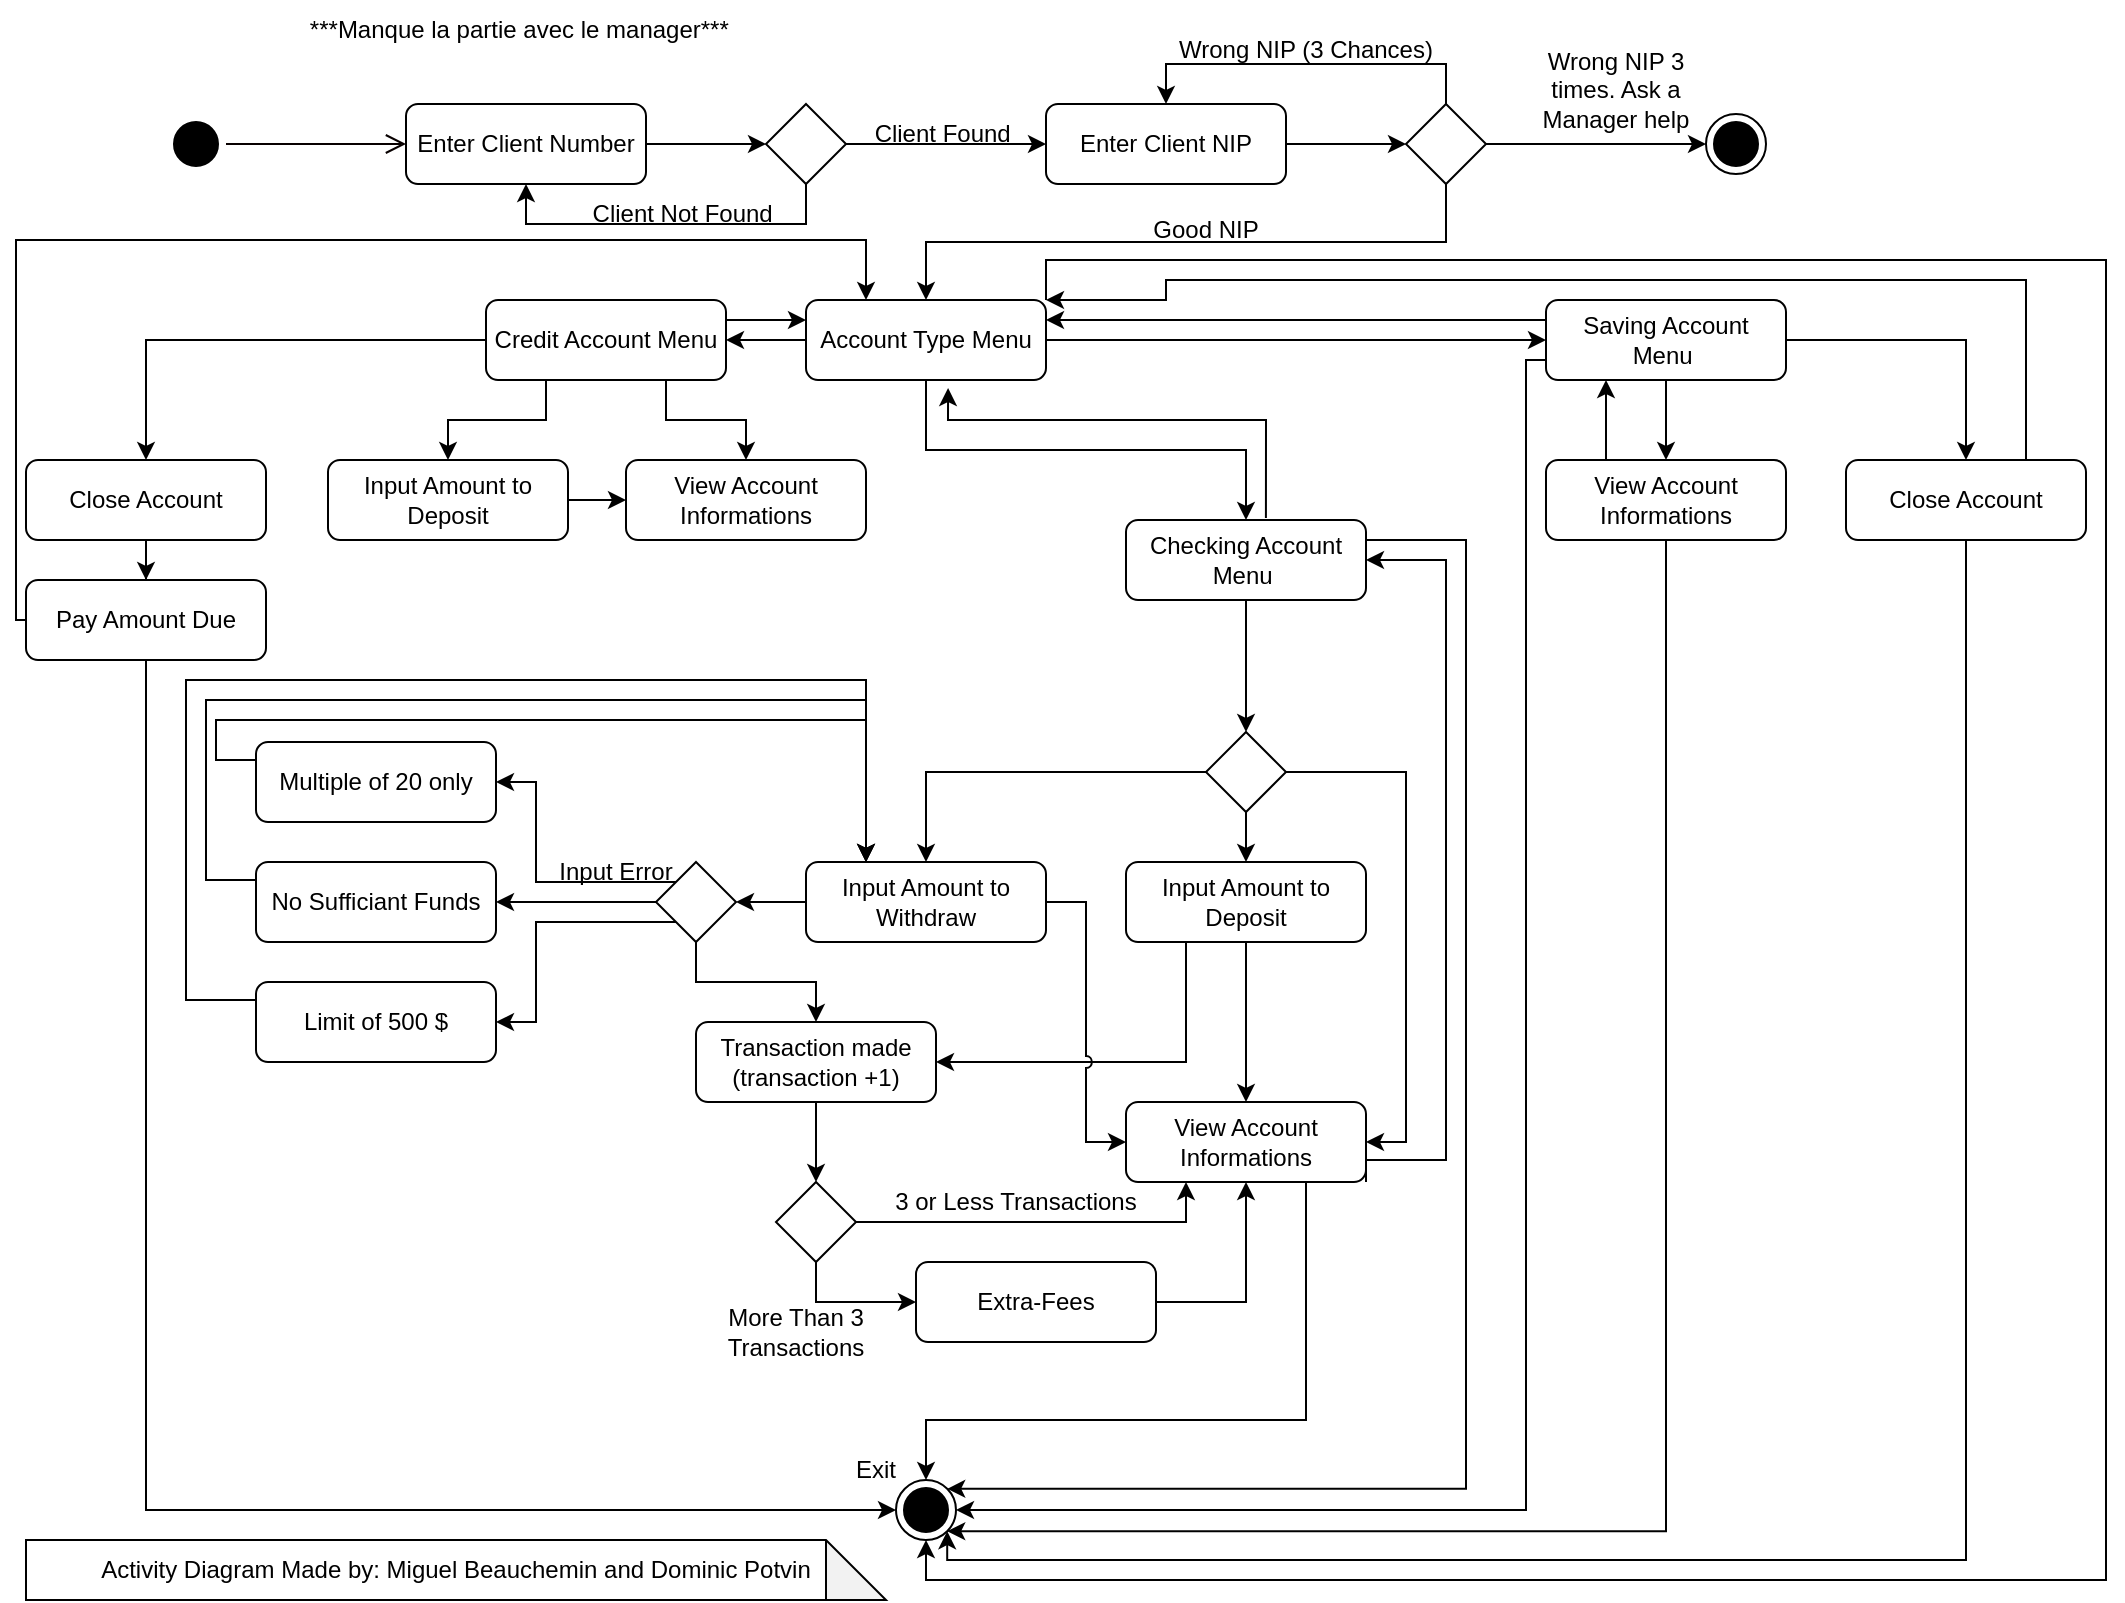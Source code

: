 <mxfile version="21.0.6" type="device"><diagram name="Page-1" id="ERuBKLwaTRgTGA5V0Odh"><mxGraphModel dx="1687" dy="832" grid="1" gridSize="10" guides="1" tooltips="1" connect="1" arrows="1" fold="1" page="1" pageScale="1" pageWidth="850" pageHeight="1100" math="0" shadow="0"><root><mxCell id="0"/><mxCell id="1" parent="0"/><mxCell id="Uml2ml61CheIWByEltd4-1" value="" style="ellipse;html=1;shape=endState;fillColor=#000000;strokeColor=#000000;" vertex="1" parent="1"><mxGeometry x="860" y="87" width="30" height="30" as="geometry"/></mxCell><mxCell id="Uml2ml61CheIWByEltd4-2" value="" style="ellipse;html=1;shape=startState;fillColor=#000000;strokeColor=#000000;" vertex="1" parent="1"><mxGeometry x="90" y="87" width="30" height="30" as="geometry"/></mxCell><mxCell id="Uml2ml61CheIWByEltd4-3" value="" style="edgeStyle=orthogonalEdgeStyle;html=1;verticalAlign=bottom;endArrow=open;endSize=8;strokeColor=#080000;rounded=0;entryX=0;entryY=0.5;entryDx=0;entryDy=0;" edge="1" source="Uml2ml61CheIWByEltd4-2" parent="1" target="Uml2ml61CheIWByEltd4-4"><mxGeometry relative="1" as="geometry"><mxPoint x="150" y="97" as="targetPoint"/></mxGeometry></mxCell><mxCell id="Uml2ml61CheIWByEltd4-7" style="edgeStyle=orthogonalEdgeStyle;rounded=0;orthogonalLoop=1;jettySize=auto;html=1;exitX=1;exitY=0.5;exitDx=0;exitDy=0;entryX=0;entryY=0.5;entryDx=0;entryDy=0;" edge="1" parent="1" source="Uml2ml61CheIWByEltd4-4" target="Uml2ml61CheIWByEltd4-6"><mxGeometry relative="1" as="geometry"/></mxCell><mxCell id="Uml2ml61CheIWByEltd4-4" value="Enter Client Number" style="rounded=1;whiteSpace=wrap;html=1;" vertex="1" parent="1"><mxGeometry x="210" y="82" width="120" height="40" as="geometry"/></mxCell><mxCell id="Uml2ml61CheIWByEltd4-15" value="" style="edgeStyle=orthogonalEdgeStyle;rounded=0;orthogonalLoop=1;jettySize=auto;html=1;" edge="1" parent="1" source="Uml2ml61CheIWByEltd4-5"><mxGeometry relative="1" as="geometry"><mxPoint x="710" y="102" as="targetPoint"/></mxGeometry></mxCell><mxCell id="Uml2ml61CheIWByEltd4-5" value="Enter Client NIP" style="rounded=1;whiteSpace=wrap;html=1;" vertex="1" parent="1"><mxGeometry x="530" y="82" width="120" height="40" as="geometry"/></mxCell><mxCell id="Uml2ml61CheIWByEltd4-8" style="edgeStyle=orthogonalEdgeStyle;rounded=0;orthogonalLoop=1;jettySize=auto;html=1;exitX=1;exitY=0.5;exitDx=0;exitDy=0;" edge="1" parent="1" source="Uml2ml61CheIWByEltd4-6" target="Uml2ml61CheIWByEltd4-5"><mxGeometry relative="1" as="geometry"/></mxCell><mxCell id="Uml2ml61CheIWByEltd4-9" style="edgeStyle=orthogonalEdgeStyle;rounded=0;orthogonalLoop=1;jettySize=auto;html=1;exitX=0.5;exitY=1;exitDx=0;exitDy=0;entryX=0.5;entryY=1;entryDx=0;entryDy=0;" edge="1" parent="1" source="Uml2ml61CheIWByEltd4-6" target="Uml2ml61CheIWByEltd4-4"><mxGeometry relative="1" as="geometry"><mxPoint x="270" y="132" as="targetPoint"/><Array as="points"><mxPoint x="410" y="142"/><mxPoint x="270" y="142"/></Array></mxGeometry></mxCell><mxCell id="Uml2ml61CheIWByEltd4-6" value="" style="rhombus;whiteSpace=wrap;html=1;" vertex="1" parent="1"><mxGeometry x="390" y="82" width="40" height="40" as="geometry"/></mxCell><mxCell id="Uml2ml61CheIWByEltd4-10" value="Client Not Found&amp;nbsp;" style="text;html=1;strokeColor=none;fillColor=none;align=center;verticalAlign=middle;whiteSpace=wrap;rounded=0;" vertex="1" parent="1"><mxGeometry x="300" y="122" width="100" height="30" as="geometry"/></mxCell><mxCell id="Uml2ml61CheIWByEltd4-12" value="Client Found&amp;nbsp;" style="text;html=1;strokeColor=none;fillColor=none;align=center;verticalAlign=middle;whiteSpace=wrap;rounded=0;" vertex="1" parent="1"><mxGeometry x="430" y="82" width="100" height="30" as="geometry"/></mxCell><mxCell id="Uml2ml61CheIWByEltd4-14" style="edgeStyle=orthogonalEdgeStyle;rounded=0;orthogonalLoop=1;jettySize=auto;html=1;entryX=0.5;entryY=0;entryDx=0;entryDy=0;exitX=0.5;exitY=0;exitDx=0;exitDy=0;" edge="1" parent="1" target="Uml2ml61CheIWByEltd4-5"><mxGeometry relative="1" as="geometry"><mxPoint x="730" y="82" as="sourcePoint"/><Array as="points"><mxPoint x="730" y="62"/><mxPoint x="590" y="62"/></Array></mxGeometry></mxCell><mxCell id="Uml2ml61CheIWByEltd4-18" value="" style="edgeStyle=orthogonalEdgeStyle;rounded=0;orthogonalLoop=1;jettySize=auto;html=1;" edge="1" parent="1" source="Uml2ml61CheIWByEltd4-13" target="Uml2ml61CheIWByEltd4-1"><mxGeometry relative="1" as="geometry"/></mxCell><mxCell id="Uml2ml61CheIWByEltd4-42" style="edgeStyle=orthogonalEdgeStyle;rounded=0;orthogonalLoop=1;jettySize=auto;html=1;exitX=0.5;exitY=1;exitDx=0;exitDy=0;entryX=0.5;entryY=0;entryDx=0;entryDy=0;" edge="1" parent="1" source="Uml2ml61CheIWByEltd4-13" target="Uml2ml61CheIWByEltd4-38"><mxGeometry relative="1" as="geometry"/></mxCell><mxCell id="Uml2ml61CheIWByEltd4-13" value="" style="rhombus;whiteSpace=wrap;html=1;" vertex="1" parent="1"><mxGeometry x="710" y="82" width="40" height="40" as="geometry"/></mxCell><mxCell id="Uml2ml61CheIWByEltd4-16" value="Wrong NIP (3 Chances)" style="text;html=1;strokeColor=none;fillColor=none;align=center;verticalAlign=middle;whiteSpace=wrap;rounded=0;" vertex="1" parent="1"><mxGeometry x="590" y="40" width="140" height="30" as="geometry"/></mxCell><mxCell id="Uml2ml61CheIWByEltd4-19" value="" style="ellipse;html=1;shape=endState;fillColor=#000000;strokeColor=#000000;" vertex="1" parent="1"><mxGeometry x="455" y="770" width="30" height="30" as="geometry"/></mxCell><mxCell id="Uml2ml61CheIWByEltd4-20" value="Wrong NIP 3 times. Ask a Manager help" style="text;html=1;strokeColor=none;fillColor=none;align=center;verticalAlign=middle;whiteSpace=wrap;rounded=0;" vertex="1" parent="1"><mxGeometry x="770" y="60" width="90" height="30" as="geometry"/></mxCell><mxCell id="Uml2ml61CheIWByEltd4-110" style="edgeStyle=orthogonalEdgeStyle;rounded=0;orthogonalLoop=1;jettySize=auto;html=1;exitX=0.25;exitY=0;exitDx=0;exitDy=0;entryX=0.25;entryY=1;entryDx=0;entryDy=0;" edge="1" parent="1" source="Uml2ml61CheIWByEltd4-27" target="Uml2ml61CheIWByEltd4-29"><mxGeometry relative="1" as="geometry"/></mxCell><mxCell id="Uml2ml61CheIWByEltd4-116" style="edgeStyle=orthogonalEdgeStyle;rounded=0;orthogonalLoop=1;jettySize=auto;html=1;exitX=0.5;exitY=1;exitDx=0;exitDy=0;entryX=1;entryY=1;entryDx=0;entryDy=0;" edge="1" parent="1" source="Uml2ml61CheIWByEltd4-27" target="Uml2ml61CheIWByEltd4-19"><mxGeometry relative="1" as="geometry"><Array as="points"><mxPoint x="840" y="796"/></Array></mxGeometry></mxCell><mxCell id="Uml2ml61CheIWByEltd4-27" value="View Account Informations" style="rounded=1;whiteSpace=wrap;html=1;" vertex="1" parent="1"><mxGeometry x="780" y="260" width="120" height="40" as="geometry"/></mxCell><mxCell id="Uml2ml61CheIWByEltd4-30" value="" style="edgeStyle=orthogonalEdgeStyle;rounded=0;orthogonalLoop=1;jettySize=auto;html=1;entryX=0.5;entryY=0;entryDx=0;entryDy=0;" edge="1" parent="1" source="Uml2ml61CheIWByEltd4-29" target="Uml2ml61CheIWByEltd4-27"><mxGeometry relative="1" as="geometry"><mxPoint x="840" y="275" as="targetPoint"/></mxGeometry></mxCell><mxCell id="Uml2ml61CheIWByEltd4-97" style="edgeStyle=orthogonalEdgeStyle;rounded=0;orthogonalLoop=1;jettySize=auto;html=1;exitX=1;exitY=0.5;exitDx=0;exitDy=0;" edge="1" parent="1" source="Uml2ml61CheIWByEltd4-29" target="Uml2ml61CheIWByEltd4-93"><mxGeometry relative="1" as="geometry"/></mxCell><mxCell id="Uml2ml61CheIWByEltd4-111" style="edgeStyle=orthogonalEdgeStyle;rounded=0;orthogonalLoop=1;jettySize=auto;html=1;exitX=0;exitY=0.25;exitDx=0;exitDy=0;entryX=1;entryY=0.25;entryDx=0;entryDy=0;" edge="1" parent="1" source="Uml2ml61CheIWByEltd4-29" target="Uml2ml61CheIWByEltd4-38"><mxGeometry relative="1" as="geometry"/></mxCell><mxCell id="Uml2ml61CheIWByEltd4-115" style="edgeStyle=orthogonalEdgeStyle;rounded=0;orthogonalLoop=1;jettySize=auto;html=1;exitX=0;exitY=0.75;exitDx=0;exitDy=0;entryX=1;entryY=0.5;entryDx=0;entryDy=0;" edge="1" parent="1" source="Uml2ml61CheIWByEltd4-29" target="Uml2ml61CheIWByEltd4-19"><mxGeometry relative="1" as="geometry"><Array as="points"><mxPoint x="770" y="210"/><mxPoint x="770" y="785"/></Array></mxGeometry></mxCell><mxCell id="Uml2ml61CheIWByEltd4-29" value="Saving Account Menu&amp;nbsp;" style="rounded=1;whiteSpace=wrap;html=1;" vertex="1" parent="1"><mxGeometry x="780" y="180" width="120" height="40" as="geometry"/></mxCell><mxCell id="Uml2ml61CheIWByEltd4-48" style="edgeStyle=orthogonalEdgeStyle;rounded=0;orthogonalLoop=1;jettySize=auto;html=1;exitX=0;exitY=0.5;exitDx=0;exitDy=0;entryX=1;entryY=0.5;entryDx=0;entryDy=0;" edge="1" parent="1" source="Uml2ml61CheIWByEltd4-38" target="Uml2ml61CheIWByEltd4-41"><mxGeometry relative="1" as="geometry"><Array as="points"/></mxGeometry></mxCell><mxCell id="Uml2ml61CheIWByEltd4-94" style="edgeStyle=orthogonalEdgeStyle;rounded=0;orthogonalLoop=1;jettySize=auto;html=1;exitX=0.5;exitY=1;exitDx=0;exitDy=0;" edge="1" parent="1" source="Uml2ml61CheIWByEltd4-38" target="Uml2ml61CheIWByEltd4-62"><mxGeometry relative="1" as="geometry"/></mxCell><mxCell id="Uml2ml61CheIWByEltd4-98" style="edgeStyle=orthogonalEdgeStyle;rounded=0;orthogonalLoop=1;jettySize=auto;html=1;exitX=1;exitY=0.5;exitDx=0;exitDy=0;entryX=0;entryY=0.5;entryDx=0;entryDy=0;" edge="1" parent="1" source="Uml2ml61CheIWByEltd4-38" target="Uml2ml61CheIWByEltd4-29"><mxGeometry relative="1" as="geometry"/></mxCell><mxCell id="Uml2ml61CheIWByEltd4-107" style="edgeStyle=orthogonalEdgeStyle;rounded=0;orthogonalLoop=1;jettySize=auto;html=1;exitX=1;exitY=0;exitDx=0;exitDy=0;entryX=0.5;entryY=1;entryDx=0;entryDy=0;" edge="1" parent="1" source="Uml2ml61CheIWByEltd4-38" target="Uml2ml61CheIWByEltd4-19"><mxGeometry relative="1" as="geometry"><Array as="points"><mxPoint x="530" y="160"/><mxPoint x="1060" y="160"/><mxPoint x="1060" y="820"/><mxPoint x="470" y="820"/></Array></mxGeometry></mxCell><mxCell id="Uml2ml61CheIWByEltd4-38" value="Account Type Menu" style="rounded=1;whiteSpace=wrap;html=1;" vertex="1" parent="1"><mxGeometry x="410" y="180" width="120" height="40" as="geometry"/></mxCell><mxCell id="Uml2ml61CheIWByEltd4-47" style="edgeStyle=orthogonalEdgeStyle;rounded=0;orthogonalLoop=1;jettySize=auto;html=1;exitX=1;exitY=0.5;exitDx=0;exitDy=0;entryX=0;entryY=0.5;entryDx=0;entryDy=0;" edge="1" parent="1" source="Uml2ml61CheIWByEltd4-39" target="Uml2ml61CheIWByEltd4-40"><mxGeometry relative="1" as="geometry"/></mxCell><mxCell id="Uml2ml61CheIWByEltd4-39" value="Input Amount to Deposit" style="rounded=1;whiteSpace=wrap;html=1;" vertex="1" parent="1"><mxGeometry x="171" y="260" width="120" height="40" as="geometry"/></mxCell><mxCell id="Uml2ml61CheIWByEltd4-40" value="View Account Informations" style="rounded=1;whiteSpace=wrap;html=1;" vertex="1" parent="1"><mxGeometry x="320" y="260" width="120" height="40" as="geometry"/></mxCell><mxCell id="Uml2ml61CheIWByEltd4-45" style="edgeStyle=orthogonalEdgeStyle;rounded=0;orthogonalLoop=1;jettySize=auto;html=1;exitX=0.25;exitY=1;exitDx=0;exitDy=0;" edge="1" parent="1" source="Uml2ml61CheIWByEltd4-41" target="Uml2ml61CheIWByEltd4-39"><mxGeometry relative="1" as="geometry"/></mxCell><mxCell id="Uml2ml61CheIWByEltd4-46" style="edgeStyle=orthogonalEdgeStyle;rounded=0;orthogonalLoop=1;jettySize=auto;html=1;exitX=0.75;exitY=1;exitDx=0;exitDy=0;" edge="1" parent="1" source="Uml2ml61CheIWByEltd4-41" target="Uml2ml61CheIWByEltd4-40"><mxGeometry relative="1" as="geometry"/></mxCell><mxCell id="Uml2ml61CheIWByEltd4-99" style="edgeStyle=orthogonalEdgeStyle;rounded=0;orthogonalLoop=1;jettySize=auto;html=1;exitX=0;exitY=0.5;exitDx=0;exitDy=0;" edge="1" parent="1" source="Uml2ml61CheIWByEltd4-41" target="Uml2ml61CheIWByEltd4-92"><mxGeometry relative="1" as="geometry"/></mxCell><mxCell id="Uml2ml61CheIWByEltd4-112" style="edgeStyle=orthogonalEdgeStyle;rounded=0;orthogonalLoop=1;jettySize=auto;html=1;exitX=1;exitY=0.25;exitDx=0;exitDy=0;entryX=0;entryY=0.25;entryDx=0;entryDy=0;" edge="1" parent="1" source="Uml2ml61CheIWByEltd4-41" target="Uml2ml61CheIWByEltd4-38"><mxGeometry relative="1" as="geometry"/></mxCell><mxCell id="Uml2ml61CheIWByEltd4-41" value="Credit Account Menu" style="rounded=1;whiteSpace=wrap;html=1;" vertex="1" parent="1"><mxGeometry x="250" y="180" width="120" height="40" as="geometry"/></mxCell><mxCell id="Uml2ml61CheIWByEltd4-43" value="Good NIP" style="text;html=1;strokeColor=none;fillColor=none;align=center;verticalAlign=middle;whiteSpace=wrap;rounded=0;" vertex="1" parent="1"><mxGeometry x="540" y="130" width="140" height="30" as="geometry"/></mxCell><mxCell id="Uml2ml61CheIWByEltd4-51" value="" style="edgeStyle=orthogonalEdgeStyle;rounded=0;orthogonalLoop=1;jettySize=auto;html=1;" edge="1" parent="1" source="Uml2ml61CheIWByEltd4-54" target="Uml2ml61CheIWByEltd4-56"><mxGeometry relative="1" as="geometry"/></mxCell><mxCell id="Uml2ml61CheIWByEltd4-52" style="edgeStyle=orthogonalEdgeStyle;rounded=0;orthogonalLoop=1;jettySize=auto;html=1;exitX=0;exitY=0.5;exitDx=0;exitDy=0;" edge="1" parent="1" source="Uml2ml61CheIWByEltd4-54" target="Uml2ml61CheIWByEltd4-58"><mxGeometry relative="1" as="geometry"/></mxCell><mxCell id="Uml2ml61CheIWByEltd4-53" style="edgeStyle=orthogonalEdgeStyle;rounded=0;orthogonalLoop=1;jettySize=auto;html=1;exitX=1;exitY=0.5;exitDx=0;exitDy=0;entryX=1;entryY=0.5;entryDx=0;entryDy=0;" edge="1" parent="1" source="Uml2ml61CheIWByEltd4-54" target="Uml2ml61CheIWByEltd4-60"><mxGeometry relative="1" as="geometry"/></mxCell><mxCell id="Uml2ml61CheIWByEltd4-54" value="" style="rhombus;whiteSpace=wrap;html=1;" vertex="1" parent="1"><mxGeometry x="610" y="396" width="40" height="40" as="geometry"/></mxCell><mxCell id="Uml2ml61CheIWByEltd4-55" value="" style="edgeStyle=orthogonalEdgeStyle;rounded=0;orthogonalLoop=1;jettySize=auto;html=1;" edge="1" parent="1" source="Uml2ml61CheIWByEltd4-56" target="Uml2ml61CheIWByEltd4-60"><mxGeometry relative="1" as="geometry"/></mxCell><mxCell id="Uml2ml61CheIWByEltd4-91" style="edgeStyle=orthogonalEdgeStyle;rounded=0;orthogonalLoop=1;jettySize=auto;html=1;exitX=0.25;exitY=1;exitDx=0;exitDy=0;entryX=1;entryY=0.5;entryDx=0;entryDy=0;jumpStyle=arc;" edge="1" parent="1" source="Uml2ml61CheIWByEltd4-56" target="Uml2ml61CheIWByEltd4-78"><mxGeometry relative="1" as="geometry"><Array as="points"><mxPoint x="600" y="561"/></Array></mxGeometry></mxCell><mxCell id="Uml2ml61CheIWByEltd4-56" value="Input Amount to Deposit" style="rounded=1;whiteSpace=wrap;html=1;" vertex="1" parent="1"><mxGeometry x="570" y="461" width="120" height="40" as="geometry"/></mxCell><mxCell id="Uml2ml61CheIWByEltd4-57" style="edgeStyle=orthogonalEdgeStyle;rounded=0;orthogonalLoop=1;jettySize=auto;html=1;exitX=1;exitY=0.5;exitDx=0;exitDy=0;entryX=0;entryY=0.5;entryDx=0;entryDy=0;jumpStyle=arc;" edge="1" parent="1" source="Uml2ml61CheIWByEltd4-58" target="Uml2ml61CheIWByEltd4-60"><mxGeometry relative="1" as="geometry"/></mxCell><mxCell id="Uml2ml61CheIWByEltd4-64" value="" style="edgeStyle=orthogonalEdgeStyle;rounded=0;orthogonalLoop=1;jettySize=auto;html=1;" edge="1" parent="1" source="Uml2ml61CheIWByEltd4-58" target="Uml2ml61CheIWByEltd4-63"><mxGeometry relative="1" as="geometry"/></mxCell><mxCell id="Uml2ml61CheIWByEltd4-58" value="Input Amount to Withdraw" style="rounded=1;whiteSpace=wrap;html=1;" vertex="1" parent="1"><mxGeometry x="410" y="461" width="120" height="40" as="geometry"/></mxCell><mxCell id="Uml2ml61CheIWByEltd4-59" style="edgeStyle=orthogonalEdgeStyle;rounded=0;orthogonalLoop=1;jettySize=auto;html=1;exitX=1;exitY=1;exitDx=0;exitDy=0;entryX=1;entryY=0.5;entryDx=0;entryDy=0;" edge="1" parent="1" source="Uml2ml61CheIWByEltd4-60" target="Uml2ml61CheIWByEltd4-62"><mxGeometry relative="1" as="geometry"><Array as="points"><mxPoint x="730" y="610"/><mxPoint x="730" y="310"/></Array></mxGeometry></mxCell><mxCell id="Uml2ml61CheIWByEltd4-103" style="edgeStyle=orthogonalEdgeStyle;rounded=0;orthogonalLoop=1;jettySize=auto;html=1;exitX=0.75;exitY=1;exitDx=0;exitDy=0;" edge="1" parent="1" source="Uml2ml61CheIWByEltd4-60" target="Uml2ml61CheIWByEltd4-19"><mxGeometry relative="1" as="geometry"><Array as="points"><mxPoint x="660" y="740"/><mxPoint x="470" y="740"/></Array></mxGeometry></mxCell><mxCell id="Uml2ml61CheIWByEltd4-60" value="View Account Informations" style="rounded=1;whiteSpace=wrap;html=1;" vertex="1" parent="1"><mxGeometry x="570" y="581" width="120" height="40" as="geometry"/></mxCell><mxCell id="Uml2ml61CheIWByEltd4-61" value="" style="edgeStyle=orthogonalEdgeStyle;rounded=0;orthogonalLoop=1;jettySize=auto;html=1;" edge="1" parent="1" source="Uml2ml61CheIWByEltd4-62" target="Uml2ml61CheIWByEltd4-54"><mxGeometry relative="1" as="geometry"/></mxCell><mxCell id="Uml2ml61CheIWByEltd4-105" style="edgeStyle=orthogonalEdgeStyle;rounded=0;orthogonalLoop=1;jettySize=auto;html=1;exitX=1;exitY=0.25;exitDx=0;exitDy=0;entryX=1;entryY=0;entryDx=0;entryDy=0;" edge="1" parent="1" source="Uml2ml61CheIWByEltd4-62" target="Uml2ml61CheIWByEltd4-19"><mxGeometry relative="1" as="geometry"><Array as="points"><mxPoint x="740" y="300"/><mxPoint x="740" y="774"/></Array></mxGeometry></mxCell><mxCell id="Uml2ml61CheIWByEltd4-114" style="edgeStyle=orthogonalEdgeStyle;rounded=0;orthogonalLoop=1;jettySize=auto;html=1;exitX=0.583;exitY=-0.025;exitDx=0;exitDy=0;entryX=0.592;entryY=1.1;entryDx=0;entryDy=0;entryPerimeter=0;exitPerimeter=0;" edge="1" parent="1" source="Uml2ml61CheIWByEltd4-62" target="Uml2ml61CheIWByEltd4-38"><mxGeometry relative="1" as="geometry"><Array as="points"><mxPoint x="640" y="240"/><mxPoint x="481" y="240"/></Array></mxGeometry></mxCell><mxCell id="Uml2ml61CheIWByEltd4-62" value="Checking Account Menu&amp;nbsp;" style="rounded=1;whiteSpace=wrap;html=1;" vertex="1" parent="1"><mxGeometry x="570" y="290" width="120" height="40" as="geometry"/></mxCell><mxCell id="Uml2ml61CheIWByEltd4-68" value="" style="edgeStyle=orthogonalEdgeStyle;rounded=0;orthogonalLoop=1;jettySize=auto;html=1;" edge="1" parent="1" source="Uml2ml61CheIWByEltd4-63" target="Uml2ml61CheIWByEltd4-66"><mxGeometry relative="1" as="geometry"/></mxCell><mxCell id="Uml2ml61CheIWByEltd4-69" style="edgeStyle=orthogonalEdgeStyle;rounded=0;orthogonalLoop=1;jettySize=auto;html=1;exitX=0;exitY=0;exitDx=0;exitDy=0;entryX=1;entryY=0.5;entryDx=0;entryDy=0;" edge="1" parent="1" source="Uml2ml61CheIWByEltd4-63" target="Uml2ml61CheIWByEltd4-65"><mxGeometry relative="1" as="geometry"><Array as="points"><mxPoint x="275" y="471"/><mxPoint x="275" y="421"/></Array></mxGeometry></mxCell><mxCell id="Uml2ml61CheIWByEltd4-70" style="edgeStyle=orthogonalEdgeStyle;rounded=0;orthogonalLoop=1;jettySize=auto;html=1;exitX=0;exitY=1;exitDx=0;exitDy=0;entryX=1;entryY=0.5;entryDx=0;entryDy=0;" edge="1" parent="1" source="Uml2ml61CheIWByEltd4-63" target="Uml2ml61CheIWByEltd4-67"><mxGeometry relative="1" as="geometry"><Array as="points"><mxPoint x="275" y="491"/><mxPoint x="275" y="541"/></Array></mxGeometry></mxCell><mxCell id="Uml2ml61CheIWByEltd4-79" style="edgeStyle=orthogonalEdgeStyle;rounded=0;orthogonalLoop=1;jettySize=auto;html=1;exitX=0.5;exitY=1;exitDx=0;exitDy=0;" edge="1" parent="1" source="Uml2ml61CheIWByEltd4-63" target="Uml2ml61CheIWByEltd4-78"><mxGeometry relative="1" as="geometry"/></mxCell><mxCell id="Uml2ml61CheIWByEltd4-63" value="" style="rhombus;whiteSpace=wrap;html=1;" vertex="1" parent="1"><mxGeometry x="335" y="461" width="40" height="40" as="geometry"/></mxCell><mxCell id="Uml2ml61CheIWByEltd4-74" style="edgeStyle=orthogonalEdgeStyle;rounded=0;orthogonalLoop=1;jettySize=auto;html=1;exitX=0;exitY=0.5;exitDx=0;exitDy=0;entryX=0.25;entryY=0;entryDx=0;entryDy=0;" edge="1" parent="1" source="Uml2ml61CheIWByEltd4-65" target="Uml2ml61CheIWByEltd4-58"><mxGeometry relative="1" as="geometry"><Array as="points"><mxPoint x="135" y="410"/><mxPoint x="115" y="410"/><mxPoint x="115" y="390"/><mxPoint x="440" y="390"/></Array></mxGeometry></mxCell><mxCell id="Uml2ml61CheIWByEltd4-65" value="Multiple of 20 only" style="rounded=1;whiteSpace=wrap;html=1;" vertex="1" parent="1"><mxGeometry x="135" y="401" width="120" height="40" as="geometry"/></mxCell><mxCell id="Uml2ml61CheIWByEltd4-75" style="edgeStyle=orthogonalEdgeStyle;rounded=0;orthogonalLoop=1;jettySize=auto;html=1;exitX=0;exitY=0.5;exitDx=0;exitDy=0;entryX=0.25;entryY=0;entryDx=0;entryDy=0;" edge="1" parent="1" source="Uml2ml61CheIWByEltd4-66" target="Uml2ml61CheIWByEltd4-58"><mxGeometry relative="1" as="geometry"><mxPoint x="355" y="450" as="targetPoint"/><Array as="points"><mxPoint x="135" y="470"/><mxPoint x="110" y="470"/><mxPoint x="110" y="380"/><mxPoint x="440" y="380"/></Array></mxGeometry></mxCell><mxCell id="Uml2ml61CheIWByEltd4-66" value="No Sufficiant Funds" style="rounded=1;whiteSpace=wrap;html=1;" vertex="1" parent="1"><mxGeometry x="135" y="461" width="120" height="40" as="geometry"/></mxCell><mxCell id="Uml2ml61CheIWByEltd4-77" style="edgeStyle=orthogonalEdgeStyle;rounded=0;orthogonalLoop=1;jettySize=auto;html=1;exitX=0;exitY=0.5;exitDx=0;exitDy=0;entryX=0.25;entryY=0;entryDx=0;entryDy=0;" edge="1" parent="1" source="Uml2ml61CheIWByEltd4-67" target="Uml2ml61CheIWByEltd4-58"><mxGeometry relative="1" as="geometry"><mxPoint x="445" y="450" as="targetPoint"/><Array as="points"><mxPoint x="100" y="530"/><mxPoint x="100" y="370"/><mxPoint x="440" y="370"/></Array></mxGeometry></mxCell><mxCell id="Uml2ml61CheIWByEltd4-67" value="Limit of 500 $" style="rounded=1;whiteSpace=wrap;html=1;" vertex="1" parent="1"><mxGeometry x="135" y="521" width="120" height="40" as="geometry"/></mxCell><mxCell id="Uml2ml61CheIWByEltd4-73" value="Input Error" style="text;html=1;strokeColor=none;fillColor=none;align=center;verticalAlign=middle;whiteSpace=wrap;rounded=0;" vertex="1" parent="1"><mxGeometry x="285" y="451" width="60" height="30" as="geometry"/></mxCell><mxCell id="Uml2ml61CheIWByEltd4-83" value="" style="edgeStyle=orthogonalEdgeStyle;rounded=0;orthogonalLoop=1;jettySize=auto;html=1;" edge="1" parent="1" source="Uml2ml61CheIWByEltd4-78" target="Uml2ml61CheIWByEltd4-82"><mxGeometry relative="1" as="geometry"/></mxCell><mxCell id="Uml2ml61CheIWByEltd4-78" value="Transaction made (transaction +1)" style="rounded=1;whiteSpace=wrap;html=1;" vertex="1" parent="1"><mxGeometry x="355" y="541" width="120" height="40" as="geometry"/></mxCell><mxCell id="Uml2ml61CheIWByEltd4-84" style="edgeStyle=orthogonalEdgeStyle;rounded=0;orthogonalLoop=1;jettySize=auto;html=1;exitX=1;exitY=0.5;exitDx=0;exitDy=0;entryX=0.25;entryY=1;entryDx=0;entryDy=0;" edge="1" parent="1" source="Uml2ml61CheIWByEltd4-82" target="Uml2ml61CheIWByEltd4-60"><mxGeometry relative="1" as="geometry"/></mxCell><mxCell id="Uml2ml61CheIWByEltd4-86" style="edgeStyle=orthogonalEdgeStyle;rounded=0;orthogonalLoop=1;jettySize=auto;html=1;exitX=0.5;exitY=1;exitDx=0;exitDy=0;entryX=0;entryY=0.5;entryDx=0;entryDy=0;" edge="1" parent="1" source="Uml2ml61CheIWByEltd4-82" target="Uml2ml61CheIWByEltd4-85"><mxGeometry relative="1" as="geometry"/></mxCell><mxCell id="Uml2ml61CheIWByEltd4-82" value="" style="rhombus;whiteSpace=wrap;html=1;" vertex="1" parent="1"><mxGeometry x="395" y="621" width="40" height="40" as="geometry"/></mxCell><mxCell id="Uml2ml61CheIWByEltd4-87" style="edgeStyle=orthogonalEdgeStyle;rounded=0;orthogonalLoop=1;jettySize=auto;html=1;exitX=1;exitY=0.5;exitDx=0;exitDy=0;entryX=0.5;entryY=1;entryDx=0;entryDy=0;" edge="1" parent="1" source="Uml2ml61CheIWByEltd4-85" target="Uml2ml61CheIWByEltd4-60"><mxGeometry relative="1" as="geometry"><mxPoint x="645" y="681" as="targetPoint"/></mxGeometry></mxCell><mxCell id="Uml2ml61CheIWByEltd4-85" value="Extra-Fees" style="rounded=1;whiteSpace=wrap;html=1;" vertex="1" parent="1"><mxGeometry x="465" y="661" width="120" height="40" as="geometry"/></mxCell><mxCell id="Uml2ml61CheIWByEltd4-88" value="3 or Less Transactions" style="text;html=1;strokeColor=none;fillColor=none;align=center;verticalAlign=middle;whiteSpace=wrap;rounded=0;" vertex="1" parent="1"><mxGeometry x="445" y="616" width="140" height="30" as="geometry"/></mxCell><mxCell id="Uml2ml61CheIWByEltd4-90" value="More Than 3 Transactions" style="text;html=1;strokeColor=none;fillColor=none;align=center;verticalAlign=middle;whiteSpace=wrap;rounded=0;" vertex="1" parent="1"><mxGeometry x="360" y="681" width="90" height="30" as="geometry"/></mxCell><mxCell id="Uml2ml61CheIWByEltd4-102" value="" style="edgeStyle=orthogonalEdgeStyle;rounded=0;orthogonalLoop=1;jettySize=auto;html=1;" edge="1" parent="1" source="Uml2ml61CheIWByEltd4-92" target="Uml2ml61CheIWByEltd4-100"><mxGeometry relative="1" as="geometry"/></mxCell><mxCell id="Uml2ml61CheIWByEltd4-92" value="Close Account" style="rounded=1;whiteSpace=wrap;html=1;" vertex="1" parent="1"><mxGeometry x="20" y="260" width="120" height="40" as="geometry"/></mxCell><mxCell id="Uml2ml61CheIWByEltd4-117" style="edgeStyle=orthogonalEdgeStyle;rounded=0;orthogonalLoop=1;jettySize=auto;html=1;exitX=0.75;exitY=0;exitDx=0;exitDy=0;entryX=1;entryY=0;entryDx=0;entryDy=0;" edge="1" parent="1" source="Uml2ml61CheIWByEltd4-93" target="Uml2ml61CheIWByEltd4-38"><mxGeometry relative="1" as="geometry"><Array as="points"><mxPoint x="1020" y="170"/><mxPoint x="590" y="170"/><mxPoint x="590" y="180"/></Array></mxGeometry></mxCell><mxCell id="Uml2ml61CheIWByEltd4-118" style="edgeStyle=orthogonalEdgeStyle;rounded=0;orthogonalLoop=1;jettySize=auto;html=1;exitX=0.5;exitY=1;exitDx=0;exitDy=0;entryX=1;entryY=1;entryDx=0;entryDy=0;" edge="1" parent="1" source="Uml2ml61CheIWByEltd4-93" target="Uml2ml61CheIWByEltd4-19"><mxGeometry relative="1" as="geometry"><Array as="points"><mxPoint x="990" y="810"/><mxPoint x="481" y="810"/></Array></mxGeometry></mxCell><mxCell id="Uml2ml61CheIWByEltd4-93" value="Close Account" style="rounded=1;whiteSpace=wrap;html=1;" vertex="1" parent="1"><mxGeometry x="930" y="260" width="120" height="40" as="geometry"/></mxCell><mxCell id="Uml2ml61CheIWByEltd4-101" style="edgeStyle=orthogonalEdgeStyle;rounded=0;orthogonalLoop=1;jettySize=auto;html=1;exitX=0;exitY=0.5;exitDx=0;exitDy=0;" edge="1" parent="1" source="Uml2ml61CheIWByEltd4-100"><mxGeometry relative="1" as="geometry"><mxPoint x="440" y="180" as="targetPoint"/><Array as="points"><mxPoint x="15" y="340"/><mxPoint x="15" y="150"/><mxPoint x="440" y="150"/></Array></mxGeometry></mxCell><mxCell id="Uml2ml61CheIWByEltd4-106" style="edgeStyle=orthogonalEdgeStyle;rounded=0;orthogonalLoop=1;jettySize=auto;html=1;exitX=0.5;exitY=1;exitDx=0;exitDy=0;entryX=0;entryY=0.5;entryDx=0;entryDy=0;" edge="1" parent="1" source="Uml2ml61CheIWByEltd4-100" target="Uml2ml61CheIWByEltd4-19"><mxGeometry relative="1" as="geometry"/></mxCell><mxCell id="Uml2ml61CheIWByEltd4-100" value="Pay Amount Due" style="rounded=1;whiteSpace=wrap;html=1;" vertex="1" parent="1"><mxGeometry x="20" y="320" width="120" height="40" as="geometry"/></mxCell><mxCell id="Uml2ml61CheIWByEltd4-109" value="Exit" style="text;html=1;strokeColor=none;fillColor=none;align=center;verticalAlign=middle;whiteSpace=wrap;rounded=0;" vertex="1" parent="1"><mxGeometry x="415" y="750" width="60" height="30" as="geometry"/></mxCell><mxCell id="Uml2ml61CheIWByEltd4-119" value="Activity Diagram Made by: Miguel Beauchemin and Dominic Potvin" style="shape=note;whiteSpace=wrap;html=1;backgroundOutline=1;darkOpacity=0.05;" vertex="1" parent="1"><mxGeometry x="20" y="800" width="430" height="30" as="geometry"/></mxCell><mxCell id="Uml2ml61CheIWByEltd4-120" value="&amp;nbsp;***Manque la partie avec le manager***" style="text;html=1;strokeColor=none;fillColor=none;align=center;verticalAlign=middle;whiteSpace=wrap;rounded=0;" vertex="1" parent="1"><mxGeometry x="135" y="30" width="260" height="30" as="geometry"/></mxCell></root></mxGraphModel></diagram></mxfile>